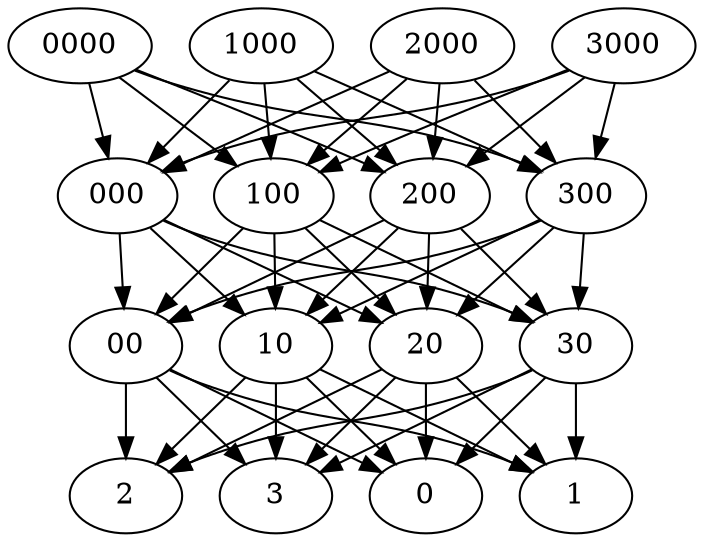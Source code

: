 digraph {
	ordering=in
	0000 -> {000 100 200 300}
	1000 -> {000 100 200 300}
	2000 -> {000 100 200 300}
	3000 -> {000 100 200 300}
	000 -> {00 10 20 30}
	100 -> {00 10 20 30}
	200 -> {00 10 20 30}
	300 -> {00 10 20 30}
	00 -> {0 1 2 3}
	10 -> {0 1 2 3}
	20 -> {0 1 2 3}
	30 -> {0 1 2 3}
	0-> {}
	1-> {}
	2-> {}
	3-> {}
}
